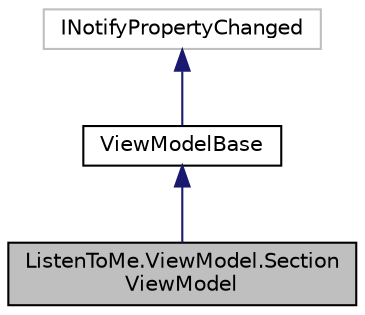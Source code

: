 digraph "ListenToMe.ViewModel.SectionViewModel"
{
  edge [fontname="Helvetica",fontsize="10",labelfontname="Helvetica",labelfontsize="10"];
  node [fontname="Helvetica",fontsize="10",shape=record];
  Node0 [label="ListenToMe.ViewModel.Section\lViewModel",height=0.2,width=0.4,color="black", fillcolor="grey75", style="filled", fontcolor="black"];
  Node1 -> Node0 [dir="back",color="midnightblue",fontsize="10",style="solid",fontname="Helvetica"];
  Node1 [label="ViewModelBase",height=0.2,width=0.4,color="black", fillcolor="white", style="filled",URL="$class_listen_to_me_1_1_view_model_1_1_view_model_base.html",tooltip="Base class for all view models. Contains the common implementation of INotifyPropertyChanged and the ..."];
  Node2 -> Node1 [dir="back",color="midnightblue",fontsize="10",style="solid",fontname="Helvetica"];
  Node2 [label="INotifyPropertyChanged",height=0.2,width=0.4,color="grey75", fillcolor="white", style="filled"];
}
